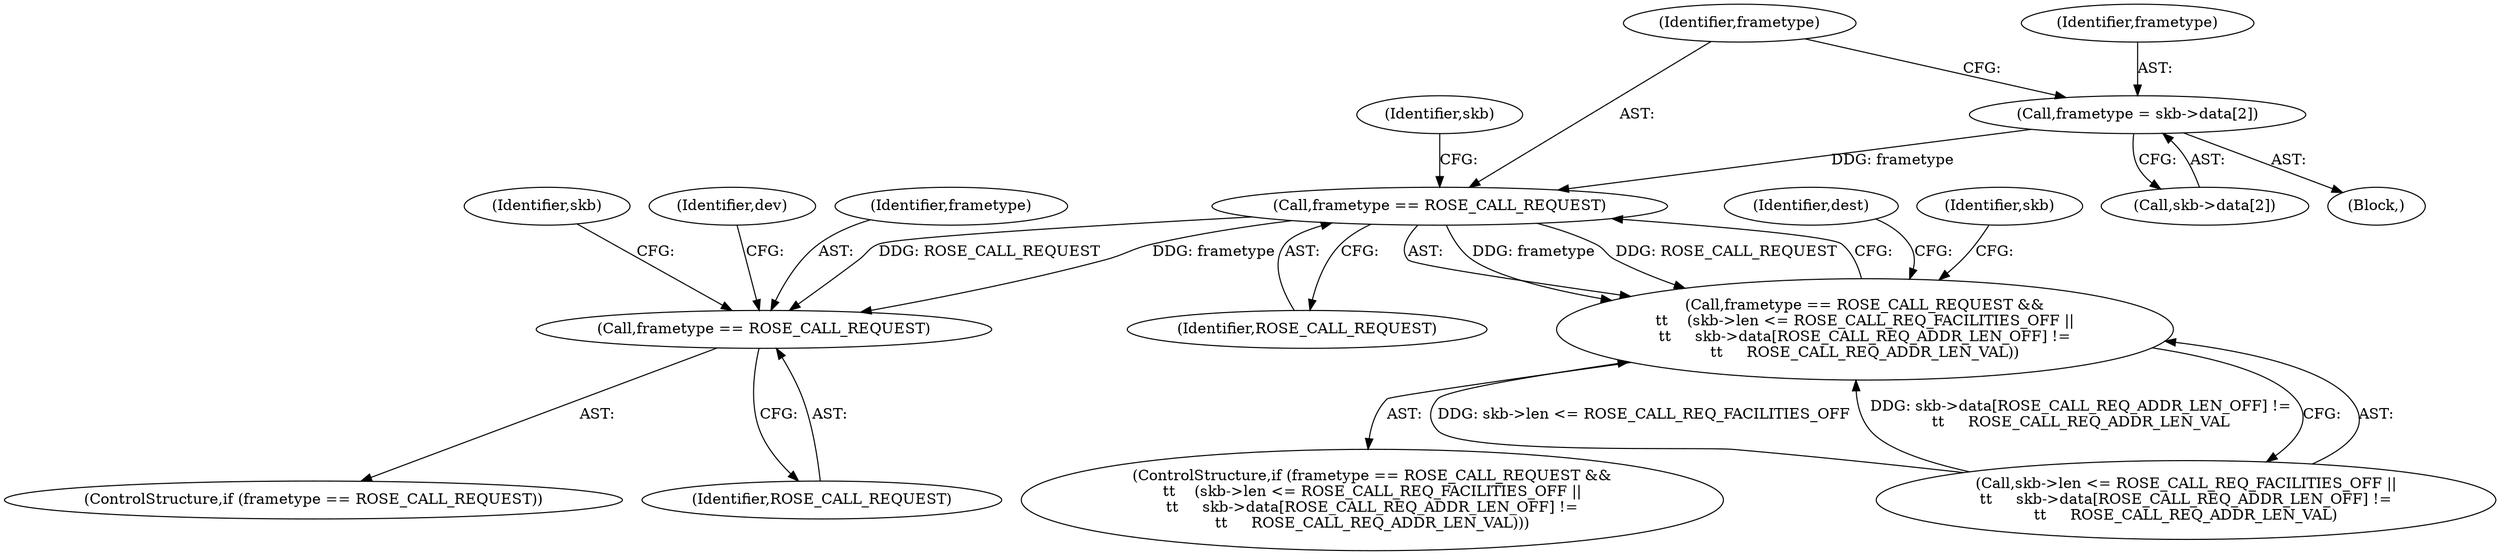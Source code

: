 digraph "0_linux_e0bccd315db0c2f919e7fcf9cb60db21d9986f52_0@array" {
"1000150" [label="(Call,frametype = skb->data[2])"];
"1000159" [label="(Call,frametype == ROSE_CALL_REQUEST)"];
"1000158" [label="(Call,frametype == ROSE_CALL_REQUEST &&\n\t\t    (skb->len <= ROSE_CALL_REQ_FACILITIES_OFF ||\n\t\t     skb->data[ROSE_CALL_REQ_ADDR_LEN_OFF] !=\n\t\t     ROSE_CALL_REQ_ADDR_LEN_VAL))"];
"1000215" [label="(Call,frametype == ROSE_CALL_REQUEST)"];
"1000151" [label="(Identifier,frametype)"];
"1000214" [label="(ControlStructure,if (frametype == ROSE_CALL_REQUEST))"];
"1000150" [label="(Call,frametype = skb->data[2])"];
"1000216" [label="(Identifier,frametype)"];
"1000165" [label="(Identifier,skb)"];
"1000215" [label="(Call,frametype == ROSE_CALL_REQUEST)"];
"1000177" [label="(Identifier,skb)"];
"1000244" [label="(Identifier,skb)"];
"1000180" [label="(Identifier,dest)"];
"1000158" [label="(Call,frametype == ROSE_CALL_REQUEST &&\n\t\t    (skb->len <= ROSE_CALL_REQ_FACILITIES_OFF ||\n\t\t     skb->data[ROSE_CALL_REQ_ADDR_LEN_OFF] !=\n\t\t     ROSE_CALL_REQ_ADDR_LEN_VAL))"];
"1000161" [label="(Identifier,ROSE_CALL_REQUEST)"];
"1000157" [label="(ControlStructure,if (frametype == ROSE_CALL_REQUEST &&\n\t\t    (skb->len <= ROSE_CALL_REQ_FACILITIES_OFF ||\n\t\t     skb->data[ROSE_CALL_REQ_ADDR_LEN_OFF] !=\n\t\t     ROSE_CALL_REQ_ADDR_LEN_VAL)))"];
"1000162" [label="(Call,skb->len <= ROSE_CALL_REQ_FACILITIES_OFF ||\n\t\t     skb->data[ROSE_CALL_REQ_ADDR_LEN_OFF] !=\n\t\t     ROSE_CALL_REQ_ADDR_LEN_VAL)"];
"1000118" [label="(Block,)"];
"1000222" [label="(Identifier,dev)"];
"1000217" [label="(Identifier,ROSE_CALL_REQUEST)"];
"1000160" [label="(Identifier,frametype)"];
"1000152" [label="(Call,skb->data[2])"];
"1000159" [label="(Call,frametype == ROSE_CALL_REQUEST)"];
"1000150" -> "1000118"  [label="AST: "];
"1000150" -> "1000152"  [label="CFG: "];
"1000151" -> "1000150"  [label="AST: "];
"1000152" -> "1000150"  [label="AST: "];
"1000160" -> "1000150"  [label="CFG: "];
"1000150" -> "1000159"  [label="DDG: frametype"];
"1000159" -> "1000158"  [label="AST: "];
"1000159" -> "1000161"  [label="CFG: "];
"1000160" -> "1000159"  [label="AST: "];
"1000161" -> "1000159"  [label="AST: "];
"1000165" -> "1000159"  [label="CFG: "];
"1000158" -> "1000159"  [label="CFG: "];
"1000159" -> "1000158"  [label="DDG: frametype"];
"1000159" -> "1000158"  [label="DDG: ROSE_CALL_REQUEST"];
"1000159" -> "1000215"  [label="DDG: frametype"];
"1000159" -> "1000215"  [label="DDG: ROSE_CALL_REQUEST"];
"1000158" -> "1000157"  [label="AST: "];
"1000158" -> "1000162"  [label="CFG: "];
"1000162" -> "1000158"  [label="AST: "];
"1000177" -> "1000158"  [label="CFG: "];
"1000180" -> "1000158"  [label="CFG: "];
"1000162" -> "1000158"  [label="DDG: skb->len <= ROSE_CALL_REQ_FACILITIES_OFF"];
"1000162" -> "1000158"  [label="DDG: skb->data[ROSE_CALL_REQ_ADDR_LEN_OFF] !=\n\t\t     ROSE_CALL_REQ_ADDR_LEN_VAL"];
"1000215" -> "1000214"  [label="AST: "];
"1000215" -> "1000217"  [label="CFG: "];
"1000216" -> "1000215"  [label="AST: "];
"1000217" -> "1000215"  [label="AST: "];
"1000222" -> "1000215"  [label="CFG: "];
"1000244" -> "1000215"  [label="CFG: "];
}
